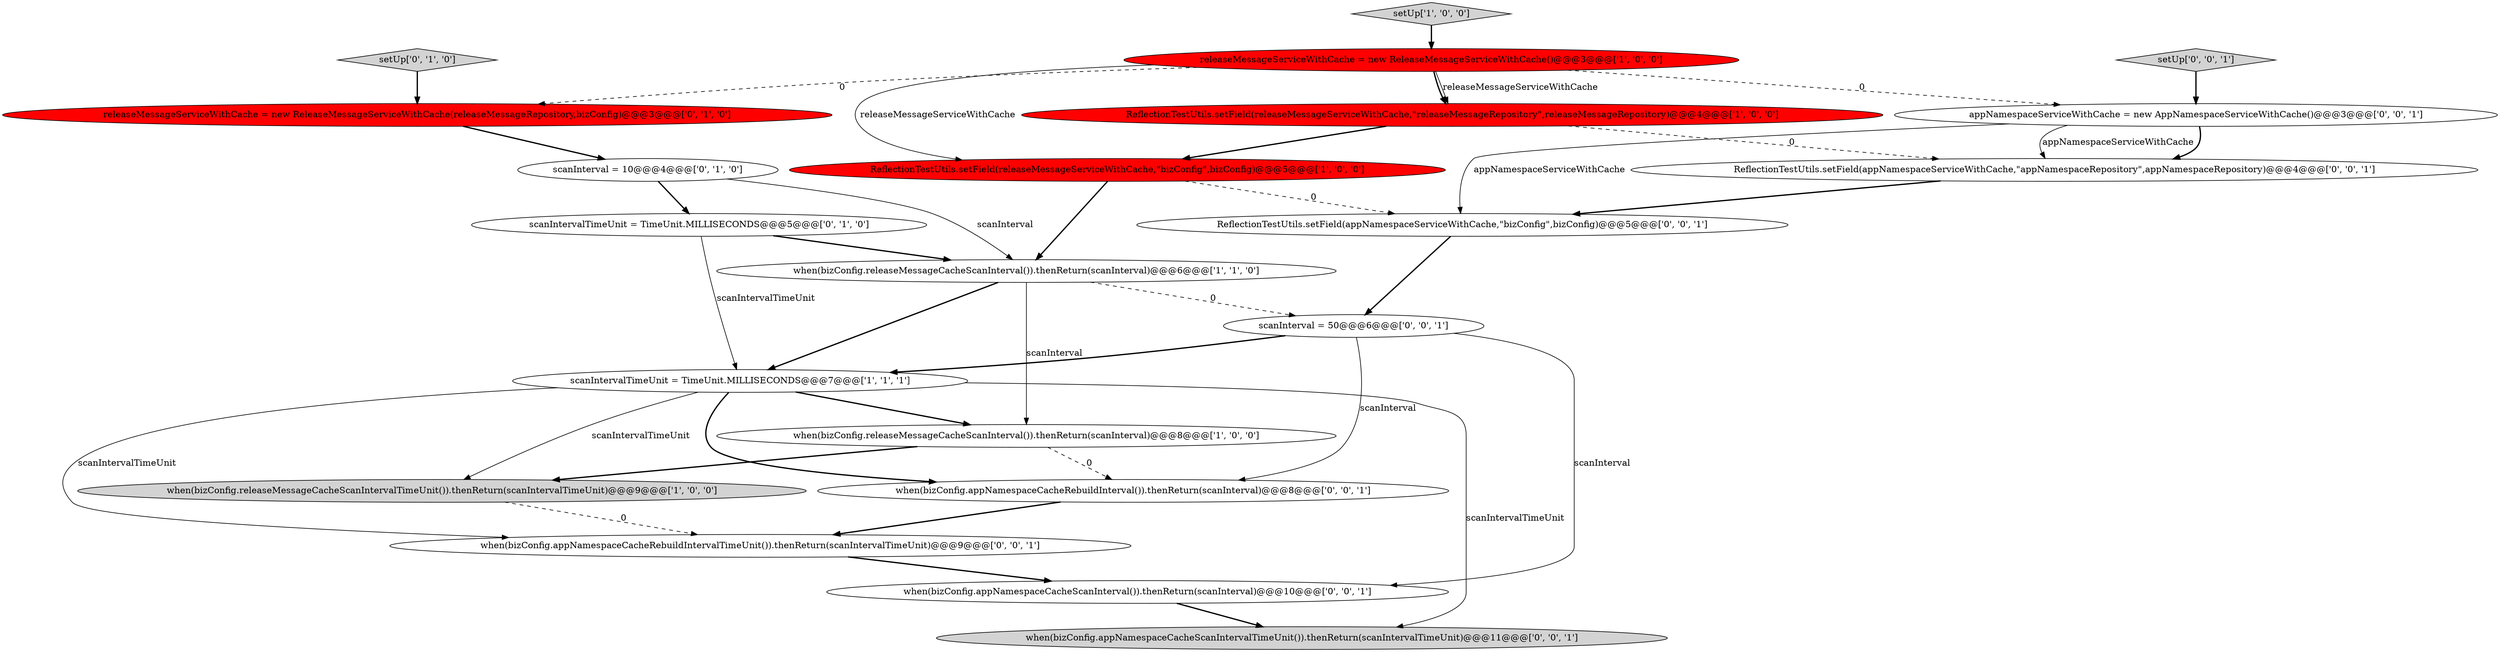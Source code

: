 digraph {
12 [style = filled, label = "ReflectionTestUtils.setField(appNamespaceServiceWithCache,\"appNamespaceRepository\",appNamespaceRepository)@@@4@@@['0', '0', '1']", fillcolor = white, shape = ellipse image = "AAA0AAABBB3BBB"];
0 [style = filled, label = "scanIntervalTimeUnit = TimeUnit.MILLISECONDS@@@7@@@['1', '1', '1']", fillcolor = white, shape = ellipse image = "AAA0AAABBB1BBB"];
2 [style = filled, label = "releaseMessageServiceWithCache = new ReleaseMessageServiceWithCache()@@@3@@@['1', '0', '0']", fillcolor = red, shape = ellipse image = "AAA1AAABBB1BBB"];
19 [style = filled, label = "ReflectionTestUtils.setField(appNamespaceServiceWithCache,\"bizConfig\",bizConfig)@@@5@@@['0', '0', '1']", fillcolor = white, shape = ellipse image = "AAA0AAABBB3BBB"];
1 [style = filled, label = "when(bizConfig.releaseMessageCacheScanIntervalTimeUnit()).thenReturn(scanIntervalTimeUnit)@@@9@@@['1', '0', '0']", fillcolor = lightgray, shape = ellipse image = "AAA0AAABBB1BBB"];
8 [style = filled, label = "releaseMessageServiceWithCache = new ReleaseMessageServiceWithCache(releaseMessageRepository,bizConfig)@@@3@@@['0', '1', '0']", fillcolor = red, shape = ellipse image = "AAA1AAABBB2BBB"];
11 [style = filled, label = "scanInterval = 10@@@4@@@['0', '1', '0']", fillcolor = white, shape = ellipse image = "AAA0AAABBB2BBB"];
14 [style = filled, label = "when(bizConfig.appNamespaceCacheScanInterval()).thenReturn(scanInterval)@@@10@@@['0', '0', '1']", fillcolor = white, shape = ellipse image = "AAA0AAABBB3BBB"];
20 [style = filled, label = "when(bizConfig.appNamespaceCacheRebuildIntervalTimeUnit()).thenReturn(scanIntervalTimeUnit)@@@9@@@['0', '0', '1']", fillcolor = white, shape = ellipse image = "AAA0AAABBB3BBB"];
4 [style = filled, label = "ReflectionTestUtils.setField(releaseMessageServiceWithCache,\"bizConfig\",bizConfig)@@@5@@@['1', '0', '0']", fillcolor = red, shape = ellipse image = "AAA1AAABBB1BBB"];
3 [style = filled, label = "when(bizConfig.releaseMessageCacheScanInterval()).thenReturn(scanInterval)@@@8@@@['1', '0', '0']", fillcolor = white, shape = ellipse image = "AAA0AAABBB1BBB"];
5 [style = filled, label = "ReflectionTestUtils.setField(releaseMessageServiceWithCache,\"releaseMessageRepository\",releaseMessageRepository)@@@4@@@['1', '0', '0']", fillcolor = red, shape = ellipse image = "AAA1AAABBB1BBB"];
17 [style = filled, label = "when(bizConfig.appNamespaceCacheScanIntervalTimeUnit()).thenReturn(scanIntervalTimeUnit)@@@11@@@['0', '0', '1']", fillcolor = lightgray, shape = ellipse image = "AAA0AAABBB3BBB"];
10 [style = filled, label = "setUp['0', '1', '0']", fillcolor = lightgray, shape = diamond image = "AAA0AAABBB2BBB"];
6 [style = filled, label = "when(bizConfig.releaseMessageCacheScanInterval()).thenReturn(scanInterval)@@@6@@@['1', '1', '0']", fillcolor = white, shape = ellipse image = "AAA0AAABBB1BBB"];
7 [style = filled, label = "setUp['1', '0', '0']", fillcolor = lightgray, shape = diamond image = "AAA0AAABBB1BBB"];
9 [style = filled, label = "scanIntervalTimeUnit = TimeUnit.MILLISECONDS@@@5@@@['0', '1', '0']", fillcolor = white, shape = ellipse image = "AAA0AAABBB2BBB"];
16 [style = filled, label = "scanInterval = 50@@@6@@@['0', '0', '1']", fillcolor = white, shape = ellipse image = "AAA0AAABBB3BBB"];
18 [style = filled, label = "appNamespaceServiceWithCache = new AppNamespaceServiceWithCache()@@@3@@@['0', '0', '1']", fillcolor = white, shape = ellipse image = "AAA0AAABBB3BBB"];
13 [style = filled, label = "when(bizConfig.appNamespaceCacheRebuildInterval()).thenReturn(scanInterval)@@@8@@@['0', '0', '1']", fillcolor = white, shape = ellipse image = "AAA0AAABBB3BBB"];
15 [style = filled, label = "setUp['0', '0', '1']", fillcolor = lightgray, shape = diamond image = "AAA0AAABBB3BBB"];
0->3 [style = bold, label=""];
16->0 [style = bold, label=""];
5->12 [style = dashed, label="0"];
0->13 [style = bold, label=""];
16->13 [style = solid, label="scanInterval"];
3->1 [style = bold, label=""];
4->6 [style = bold, label=""];
2->5 [style = solid, label="releaseMessageServiceWithCache"];
18->12 [style = bold, label=""];
14->17 [style = bold, label=""];
20->14 [style = bold, label=""];
6->0 [style = bold, label=""];
0->1 [style = solid, label="scanIntervalTimeUnit"];
11->9 [style = bold, label=""];
3->13 [style = dashed, label="0"];
2->4 [style = solid, label="releaseMessageServiceWithCache"];
15->18 [style = bold, label=""];
2->8 [style = dashed, label="0"];
9->6 [style = bold, label=""];
0->17 [style = solid, label="scanIntervalTimeUnit"];
19->16 [style = bold, label=""];
1->20 [style = dashed, label="0"];
11->6 [style = solid, label="scanInterval"];
6->16 [style = dashed, label="0"];
18->12 [style = solid, label="appNamespaceServiceWithCache"];
10->8 [style = bold, label=""];
7->2 [style = bold, label=""];
5->4 [style = bold, label=""];
16->14 [style = solid, label="scanInterval"];
2->18 [style = dashed, label="0"];
4->19 [style = dashed, label="0"];
18->19 [style = solid, label="appNamespaceServiceWithCache"];
9->0 [style = solid, label="scanIntervalTimeUnit"];
0->20 [style = solid, label="scanIntervalTimeUnit"];
12->19 [style = bold, label=""];
6->3 [style = solid, label="scanInterval"];
8->11 [style = bold, label=""];
2->5 [style = bold, label=""];
13->20 [style = bold, label=""];
}
